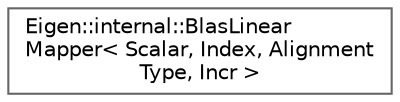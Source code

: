digraph "Graphical Class Hierarchy"
{
 // LATEX_PDF_SIZE
  bgcolor="transparent";
  edge [fontname=Helvetica,fontsize=10,labelfontname=Helvetica,labelfontsize=10];
  node [fontname=Helvetica,fontsize=10,shape=box,height=0.2,width=0.4];
  rankdir="LR";
  Node0 [id="Node000000",label="Eigen::internal::BlasLinear\lMapper\< Scalar, Index, Alignment\lType, Incr \>",height=0.2,width=0.4,color="grey40", fillcolor="white", style="filled",URL="$classEigen_1_1internal_1_1BlasLinearMapper.html",tooltip=" "];
}

